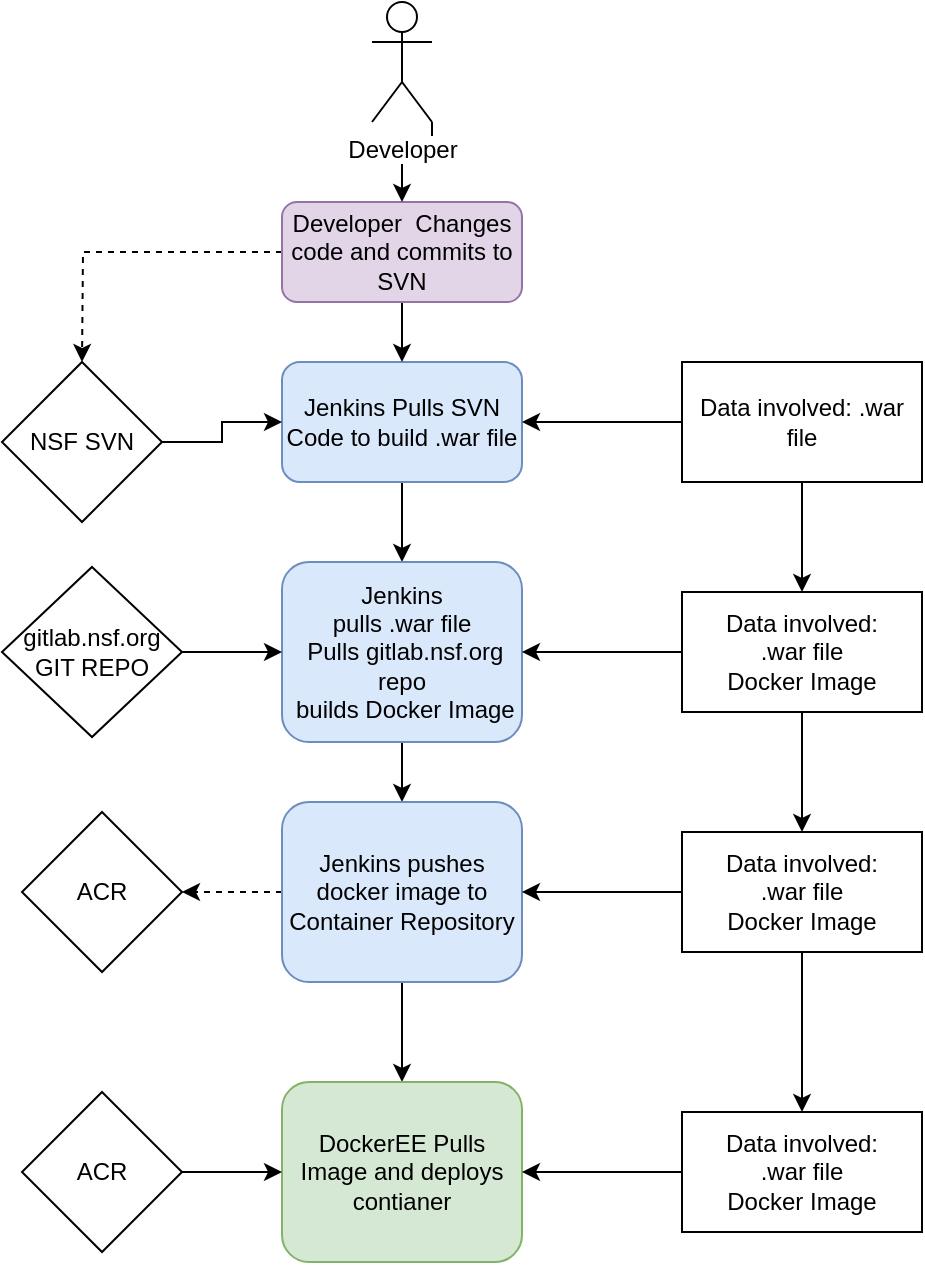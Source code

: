 <mxfile version="13.0.1" type="github">
  <diagram id="C5RBs43oDa-KdzZeNtuy" name="Page-1">
    <mxGraphModel dx="782" dy="1579" grid="1" gridSize="10" guides="1" tooltips="1" connect="1" arrows="1" fold="1" page="1" pageScale="1" pageWidth="827" pageHeight="1169" math="0" shadow="0">
      <root>
        <mxCell id="WIyWlLk6GJQsqaUBKTNV-0" />
        <mxCell id="WIyWlLk6GJQsqaUBKTNV-1" parent="WIyWlLk6GJQsqaUBKTNV-0" />
        <mxCell id="oljvOnZcjbe2Po2scA8r-10" value="" style="edgeStyle=orthogonalEdgeStyle;rounded=0;orthogonalLoop=1;jettySize=auto;html=1;" edge="1" parent="WIyWlLk6GJQsqaUBKTNV-1" source="WIyWlLk6GJQsqaUBKTNV-3" target="oljvOnZcjbe2Po2scA8r-9">
          <mxGeometry relative="1" as="geometry" />
        </mxCell>
        <mxCell id="WIyWlLk6GJQsqaUBKTNV-3" value="Jenkins Pulls SVN Code to build .war file" style="rounded=1;whiteSpace=wrap;html=1;fontSize=12;glass=0;strokeWidth=1;shadow=0;fillColor=#dae8fc;strokeColor=#6c8ebf;" parent="WIyWlLk6GJQsqaUBKTNV-1" vertex="1">
          <mxGeometry x="160" y="60" width="120" height="60" as="geometry" />
        </mxCell>
        <mxCell id="oljvOnZcjbe2Po2scA8r-28" value="" style="edgeStyle=orthogonalEdgeStyle;rounded=0;orthogonalLoop=1;jettySize=auto;html=1;" edge="1" parent="WIyWlLk6GJQsqaUBKTNV-1" source="oljvOnZcjbe2Po2scA8r-9" target="oljvOnZcjbe2Po2scA8r-27">
          <mxGeometry relative="1" as="geometry" />
        </mxCell>
        <mxCell id="oljvOnZcjbe2Po2scA8r-9" value="Jenkins&lt;br&gt;&lt;div&gt; pulls .war file &lt;br&gt;&lt;/div&gt;&lt;div&gt;&amp;nbsp;Pulls gitlab.nsf.org repo &lt;/div&gt;&amp;nbsp;builds Docker Image " style="rounded=1;whiteSpace=wrap;html=1;fontSize=12;glass=0;strokeWidth=1;shadow=0;fillColor=#dae8fc;strokeColor=#6c8ebf;" vertex="1" parent="WIyWlLk6GJQsqaUBKTNV-1">
          <mxGeometry x="160" y="160" width="120" height="90" as="geometry" />
        </mxCell>
        <mxCell id="oljvOnZcjbe2Po2scA8r-30" value="" style="edgeStyle=orthogonalEdgeStyle;rounded=0;orthogonalLoop=1;jettySize=auto;html=1;" edge="1" parent="WIyWlLk6GJQsqaUBKTNV-1" source="oljvOnZcjbe2Po2scA8r-27" target="oljvOnZcjbe2Po2scA8r-29">
          <mxGeometry relative="1" as="geometry" />
        </mxCell>
        <mxCell id="oljvOnZcjbe2Po2scA8r-49" value="" style="edgeStyle=orthogonalEdgeStyle;rounded=0;orthogonalLoop=1;jettySize=auto;html=1;entryX=1;entryY=0.5;entryDx=0;entryDy=0;dashed=1;" edge="1" parent="WIyWlLk6GJQsqaUBKTNV-1" source="oljvOnZcjbe2Po2scA8r-27" target="oljvOnZcjbe2Po2scA8r-50">
          <mxGeometry relative="1" as="geometry">
            <mxPoint x="130" y="325" as="targetPoint" />
          </mxGeometry>
        </mxCell>
        <mxCell id="oljvOnZcjbe2Po2scA8r-27" value="Jenkins pushes docker image to Container Repository" style="rounded=1;whiteSpace=wrap;html=1;fontSize=12;glass=0;strokeWidth=1;shadow=0;fillColor=#dae8fc;strokeColor=#6c8ebf;" vertex="1" parent="WIyWlLk6GJQsqaUBKTNV-1">
          <mxGeometry x="160" y="280" width="120" height="90" as="geometry" />
        </mxCell>
        <mxCell id="oljvOnZcjbe2Po2scA8r-29" value="DockerEE Pulls Image and deploys contianer" style="rounded=1;whiteSpace=wrap;html=1;fontSize=12;glass=0;strokeWidth=1;shadow=0;fillColor=#d5e8d4;strokeColor=#82b366;" vertex="1" parent="WIyWlLk6GJQsqaUBKTNV-1">
          <mxGeometry x="160" y="420" width="120" height="90" as="geometry" />
        </mxCell>
        <mxCell id="oljvOnZcjbe2Po2scA8r-8" style="edgeStyle=orthogonalEdgeStyle;rounded=0;orthogonalLoop=1;jettySize=auto;html=1;exitX=0.5;exitY=1;exitDx=0;exitDy=0;entryX=0.5;entryY=0;entryDx=0;entryDy=0;" edge="1" parent="WIyWlLk6GJQsqaUBKTNV-1" source="oljvOnZcjbe2Po2scA8r-0" target="WIyWlLk6GJQsqaUBKTNV-3">
          <mxGeometry relative="1" as="geometry" />
        </mxCell>
        <mxCell id="oljvOnZcjbe2Po2scA8r-23" value="" style="edgeStyle=orthogonalEdgeStyle;rounded=0;orthogonalLoop=1;jettySize=auto;html=1;entryX=0.5;entryY=0;entryDx=0;entryDy=0;dashed=1;" edge="1" parent="WIyWlLk6GJQsqaUBKTNV-1" source="oljvOnZcjbe2Po2scA8r-0">
          <mxGeometry relative="1" as="geometry">
            <mxPoint x="60" y="60" as="targetPoint" />
          </mxGeometry>
        </mxCell>
        <mxCell id="oljvOnZcjbe2Po2scA8r-0" value="Developer&amp;nbsp; Changes code and commits to SVN " style="rounded=1;whiteSpace=wrap;html=1;fontSize=12;glass=0;strokeWidth=1;shadow=0;fillColor=#e1d5e7;strokeColor=#9673a6;" vertex="1" parent="WIyWlLk6GJQsqaUBKTNV-1">
          <mxGeometry x="160" y="-20" width="120" height="50" as="geometry" />
        </mxCell>
        <mxCell id="oljvOnZcjbe2Po2scA8r-7" style="edgeStyle=orthogonalEdgeStyle;rounded=0;orthogonalLoop=1;jettySize=auto;html=1;exitX=1;exitY=1;exitDx=0;exitDy=0;exitPerimeter=0;entryX=0.5;entryY=0;entryDx=0;entryDy=0;" edge="1" parent="WIyWlLk6GJQsqaUBKTNV-1" source="oljvOnZcjbe2Po2scA8r-2" target="oljvOnZcjbe2Po2scA8r-0">
          <mxGeometry relative="1" as="geometry" />
        </mxCell>
        <mxCell id="oljvOnZcjbe2Po2scA8r-2" value="Developer" style="shape=umlActor;verticalLabelPosition=bottom;labelBackgroundColor=#ffffff;verticalAlign=top;html=1;outlineConnect=0;" vertex="1" parent="WIyWlLk6GJQsqaUBKTNV-1">
          <mxGeometry x="205" y="-120" width="30" height="60" as="geometry" />
        </mxCell>
        <mxCell id="oljvOnZcjbe2Po2scA8r-41" style="edgeStyle=orthogonalEdgeStyle;rounded=0;orthogonalLoop=1;jettySize=auto;html=1;exitX=0;exitY=0.5;exitDx=0;exitDy=0;entryX=1;entryY=0.5;entryDx=0;entryDy=0;" edge="1" parent="WIyWlLk6GJQsqaUBKTNV-1" source="oljvOnZcjbe2Po2scA8r-17" target="WIyWlLk6GJQsqaUBKTNV-3">
          <mxGeometry relative="1" as="geometry" />
        </mxCell>
        <mxCell id="oljvOnZcjbe2Po2scA8r-45" value="" style="edgeStyle=orthogonalEdgeStyle;rounded=0;orthogonalLoop=1;jettySize=auto;html=1;" edge="1" parent="WIyWlLk6GJQsqaUBKTNV-1" source="oljvOnZcjbe2Po2scA8r-17" target="oljvOnZcjbe2Po2scA8r-18">
          <mxGeometry relative="1" as="geometry" />
        </mxCell>
        <mxCell id="oljvOnZcjbe2Po2scA8r-17" value="Data involved: .war file" style="rounded=0;whiteSpace=wrap;html=1;" vertex="1" parent="WIyWlLk6GJQsqaUBKTNV-1">
          <mxGeometry x="360" y="60" width="120" height="60" as="geometry" />
        </mxCell>
        <mxCell id="oljvOnZcjbe2Po2scA8r-39" style="edgeStyle=orthogonalEdgeStyle;rounded=0;orthogonalLoop=1;jettySize=auto;html=1;exitX=0;exitY=0.5;exitDx=0;exitDy=0;" edge="1" parent="WIyWlLk6GJQsqaUBKTNV-1" source="oljvOnZcjbe2Po2scA8r-18" target="oljvOnZcjbe2Po2scA8r-9">
          <mxGeometry relative="1" as="geometry" />
        </mxCell>
        <mxCell id="oljvOnZcjbe2Po2scA8r-43" value="" style="edgeStyle=orthogonalEdgeStyle;rounded=0;orthogonalLoop=1;jettySize=auto;html=1;" edge="1" parent="WIyWlLk6GJQsqaUBKTNV-1" source="oljvOnZcjbe2Po2scA8r-18" target="oljvOnZcjbe2Po2scA8r-42">
          <mxGeometry relative="1" as="geometry" />
        </mxCell>
        <mxCell id="oljvOnZcjbe2Po2scA8r-18" value="&lt;div&gt;Data involved: &lt;br&gt;&lt;/div&gt;&lt;div&gt;.war file&lt;/div&gt;&lt;div&gt;Docker Image&lt;br&gt;&lt;/div&gt;" style="rounded=0;whiteSpace=wrap;html=1;" vertex="1" parent="WIyWlLk6GJQsqaUBKTNV-1">
          <mxGeometry x="360" y="175" width="120" height="60" as="geometry" />
        </mxCell>
        <mxCell id="oljvOnZcjbe2Po2scA8r-44" value="" style="edgeStyle=orthogonalEdgeStyle;rounded=0;orthogonalLoop=1;jettySize=auto;html=1;" edge="1" parent="WIyWlLk6GJQsqaUBKTNV-1" source="oljvOnZcjbe2Po2scA8r-42" target="oljvOnZcjbe2Po2scA8r-27">
          <mxGeometry relative="1" as="geometry" />
        </mxCell>
        <mxCell id="oljvOnZcjbe2Po2scA8r-52" value="" style="edgeStyle=orthogonalEdgeStyle;rounded=0;orthogonalLoop=1;jettySize=auto;html=1;" edge="1" parent="WIyWlLk6GJQsqaUBKTNV-1" source="oljvOnZcjbe2Po2scA8r-42" target="oljvOnZcjbe2Po2scA8r-51">
          <mxGeometry relative="1" as="geometry" />
        </mxCell>
        <mxCell id="oljvOnZcjbe2Po2scA8r-42" value="&lt;div&gt;Data involved: &lt;br&gt;&lt;/div&gt;&lt;div&gt;.war file&lt;/div&gt;&lt;div&gt;Docker Image&lt;br&gt;&lt;/div&gt;" style="rounded=0;whiteSpace=wrap;html=1;" vertex="1" parent="WIyWlLk6GJQsqaUBKTNV-1">
          <mxGeometry x="360" y="295" width="120" height="60" as="geometry" />
        </mxCell>
        <mxCell id="oljvOnZcjbe2Po2scA8r-53" value="" style="edgeStyle=orthogonalEdgeStyle;rounded=0;orthogonalLoop=1;jettySize=auto;html=1;" edge="1" parent="WIyWlLk6GJQsqaUBKTNV-1" source="oljvOnZcjbe2Po2scA8r-51" target="oljvOnZcjbe2Po2scA8r-29">
          <mxGeometry relative="1" as="geometry" />
        </mxCell>
        <mxCell id="oljvOnZcjbe2Po2scA8r-51" value="&lt;div&gt;Data involved: &lt;br&gt;&lt;/div&gt;&lt;div&gt;.war file&lt;/div&gt;&lt;div&gt;Docker Image&lt;br&gt;&lt;/div&gt;" style="rounded=0;whiteSpace=wrap;html=1;" vertex="1" parent="WIyWlLk6GJQsqaUBKTNV-1">
          <mxGeometry x="360" y="435" width="120" height="60" as="geometry" />
        </mxCell>
        <mxCell id="oljvOnZcjbe2Po2scA8r-47" value="" style="edgeStyle=orthogonalEdgeStyle;rounded=0;orthogonalLoop=1;jettySize=auto;html=1;" edge="1" parent="WIyWlLk6GJQsqaUBKTNV-1" source="oljvOnZcjbe2Po2scA8r-31" target="WIyWlLk6GJQsqaUBKTNV-3">
          <mxGeometry relative="1" as="geometry" />
        </mxCell>
        <mxCell id="oljvOnZcjbe2Po2scA8r-31" value="NSF SVN" style="rhombus;whiteSpace=wrap;html=1;" vertex="1" parent="WIyWlLk6GJQsqaUBKTNV-1">
          <mxGeometry x="20" y="60" width="80" height="80" as="geometry" />
        </mxCell>
        <mxCell id="oljvOnZcjbe2Po2scA8r-46" value="" style="edgeStyle=orthogonalEdgeStyle;rounded=0;orthogonalLoop=1;jettySize=auto;html=1;" edge="1" parent="WIyWlLk6GJQsqaUBKTNV-1" source="oljvOnZcjbe2Po2scA8r-32" target="oljvOnZcjbe2Po2scA8r-9">
          <mxGeometry relative="1" as="geometry" />
        </mxCell>
        <mxCell id="oljvOnZcjbe2Po2scA8r-32" value="gitlab.nsf.org GIT REPO" style="rhombus;whiteSpace=wrap;html=1;" vertex="1" parent="WIyWlLk6GJQsqaUBKTNV-1">
          <mxGeometry x="20" y="162.5" width="90" height="85" as="geometry" />
        </mxCell>
        <mxCell id="oljvOnZcjbe2Po2scA8r-50" value="ACR" style="rhombus;whiteSpace=wrap;html=1;" vertex="1" parent="WIyWlLk6GJQsqaUBKTNV-1">
          <mxGeometry x="30" y="285" width="80" height="80" as="geometry" />
        </mxCell>
        <mxCell id="oljvOnZcjbe2Po2scA8r-56" value="" style="edgeStyle=orthogonalEdgeStyle;rounded=0;orthogonalLoop=1;jettySize=auto;html=1;" edge="1" parent="WIyWlLk6GJQsqaUBKTNV-1" source="oljvOnZcjbe2Po2scA8r-54" target="oljvOnZcjbe2Po2scA8r-29">
          <mxGeometry relative="1" as="geometry" />
        </mxCell>
        <mxCell id="oljvOnZcjbe2Po2scA8r-54" value="ACR" style="rhombus;whiteSpace=wrap;html=1;" vertex="1" parent="WIyWlLk6GJQsqaUBKTNV-1">
          <mxGeometry x="30" y="425" width="80" height="80" as="geometry" />
        </mxCell>
      </root>
    </mxGraphModel>
  </diagram>
</mxfile>
